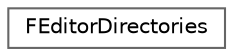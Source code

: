 digraph "Graphical Class Hierarchy"
{
 // INTERACTIVE_SVG=YES
 // LATEX_PDF_SIZE
  bgcolor="transparent";
  edge [fontname=Helvetica,fontsize=10,labelfontname=Helvetica,labelfontsize=10];
  node [fontname=Helvetica,fontsize=10,shape=box,height=0.2,width=0.4];
  rankdir="LR";
  Node0 [id="Node000000",label="FEditorDirectories",height=0.2,width=0.4,color="grey40", fillcolor="white", style="filled",URL="$d2/d45/classFEditorDirectories.html",tooltip=" "];
}
